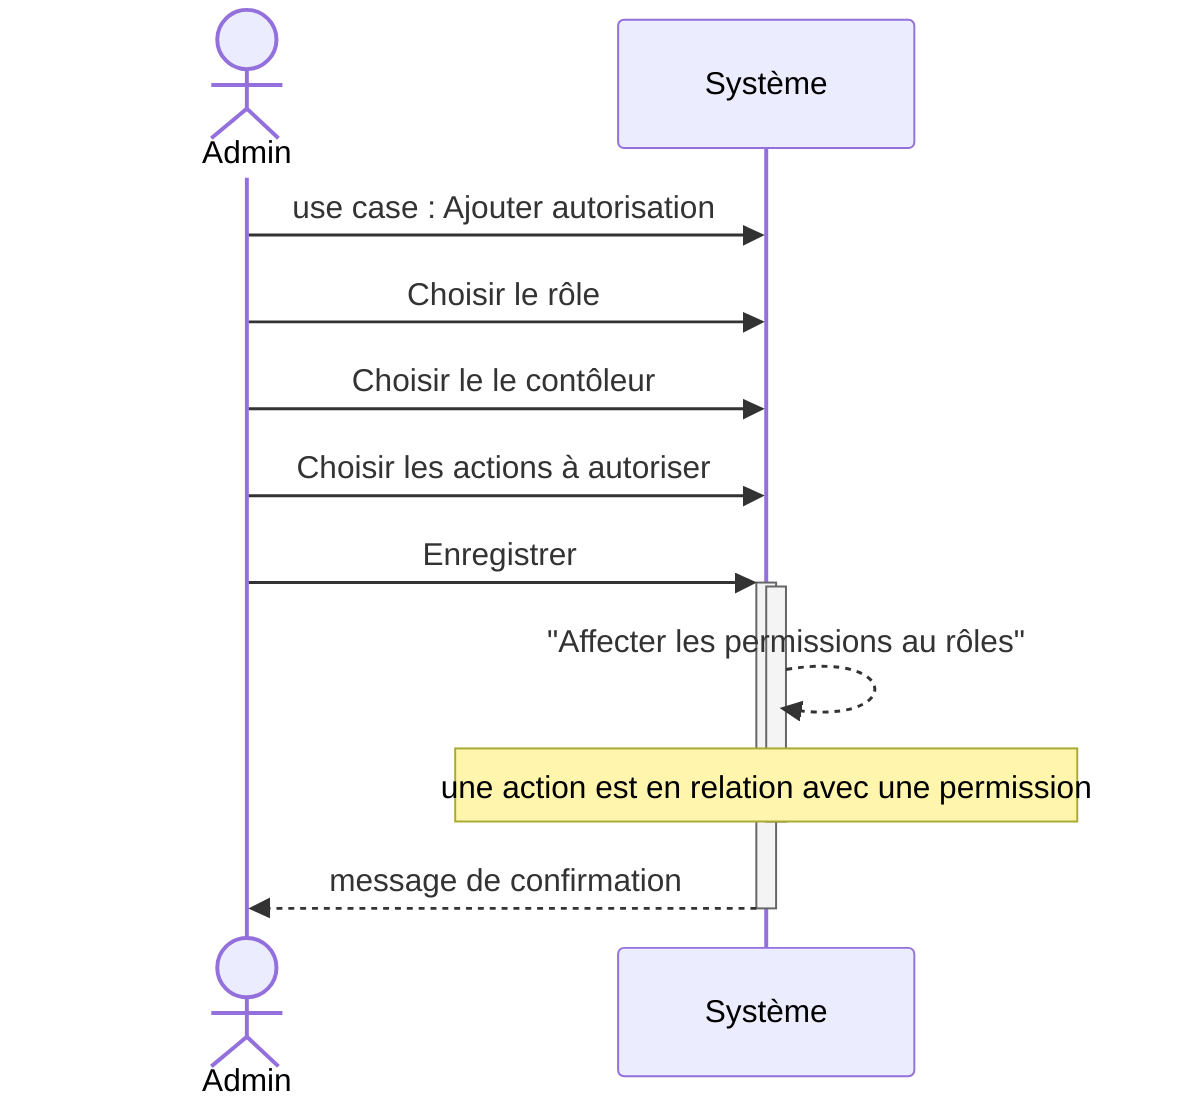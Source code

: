 sequenceDiagram
actor Admin
Admin->>Système: use case : Ajouter autorisation
Admin->>Système: Choisir le rôle
Admin->>Système: Choisir le le contôleur

Admin->>Système: Choisir les actions à autoriser
Admin->>+Système: Enregistrer
activate Système
Système -->>Système: "Affecter les permissions au rôles"
note over Système : une action est en relation avec une permission
deactivate Système
Système-->>-Admin: message de confirmation